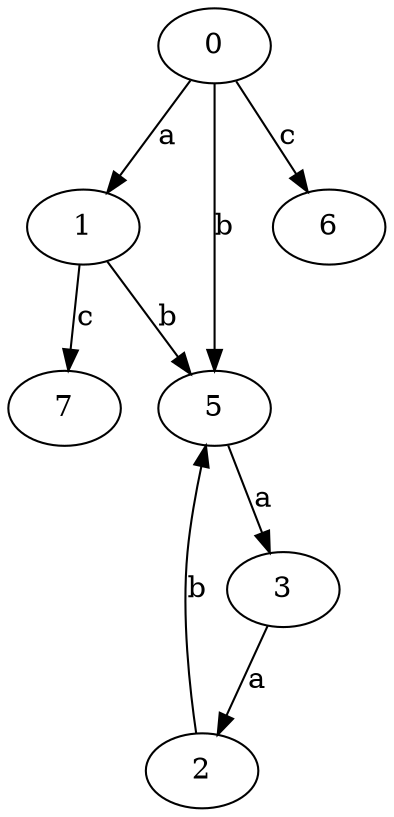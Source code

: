 strict digraph  {
0;
1;
2;
3;
5;
6;
7;
0 -> 1  [label=a];
0 -> 5  [label=b];
0 -> 6  [label=c];
1 -> 5  [label=b];
1 -> 7  [label=c];
2 -> 5  [label=b];
3 -> 2  [label=a];
5 -> 3  [label=a];
}
